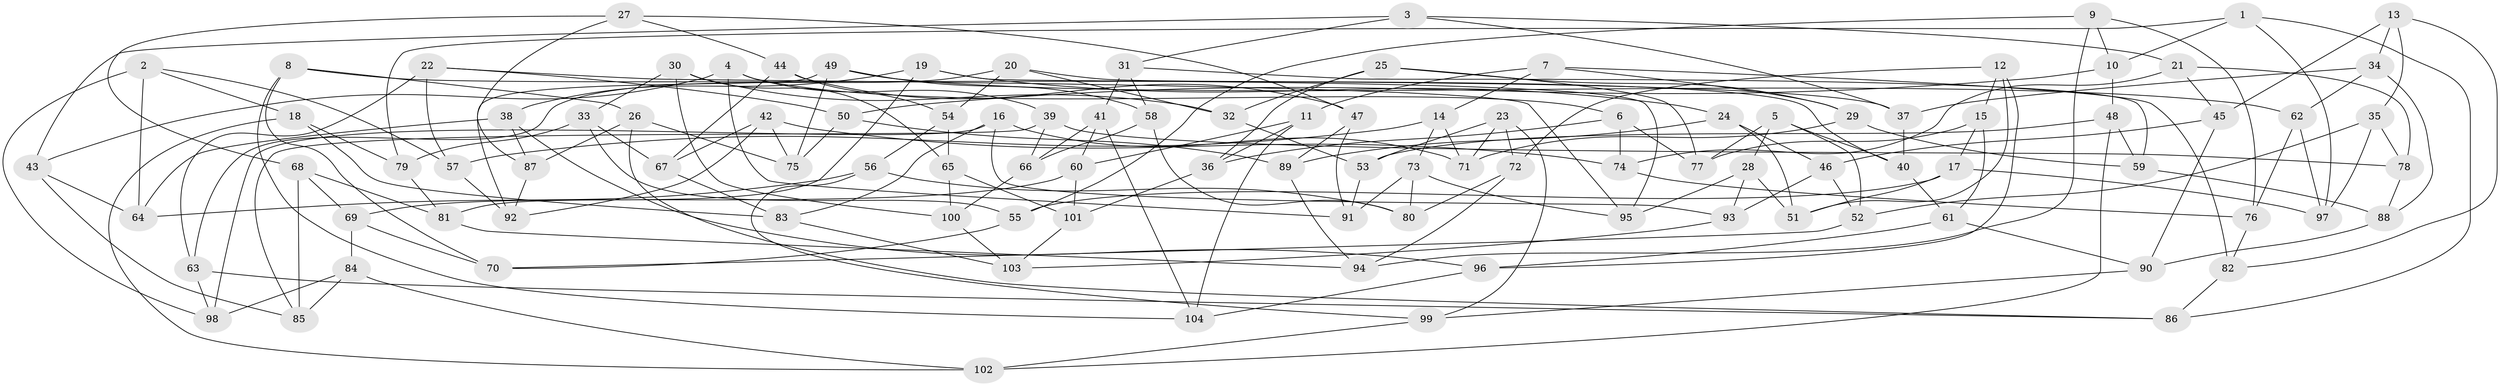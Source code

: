 // coarse degree distribution, {6: 0.5396825396825397, 4: 0.3333333333333333, 5: 0.09523809523809523, 3: 0.031746031746031744}
// Generated by graph-tools (version 1.1) at 2025/24/03/03/25 07:24:27]
// undirected, 104 vertices, 208 edges
graph export_dot {
graph [start="1"]
  node [color=gray90,style=filled];
  1;
  2;
  3;
  4;
  5;
  6;
  7;
  8;
  9;
  10;
  11;
  12;
  13;
  14;
  15;
  16;
  17;
  18;
  19;
  20;
  21;
  22;
  23;
  24;
  25;
  26;
  27;
  28;
  29;
  30;
  31;
  32;
  33;
  34;
  35;
  36;
  37;
  38;
  39;
  40;
  41;
  42;
  43;
  44;
  45;
  46;
  47;
  48;
  49;
  50;
  51;
  52;
  53;
  54;
  55;
  56;
  57;
  58;
  59;
  60;
  61;
  62;
  63;
  64;
  65;
  66;
  67;
  68;
  69;
  70;
  71;
  72;
  73;
  74;
  75;
  76;
  77;
  78;
  79;
  80;
  81;
  82;
  83;
  84;
  85;
  86;
  87;
  88;
  89;
  90;
  91;
  92;
  93;
  94;
  95;
  96;
  97;
  98;
  99;
  100;
  101;
  102;
  103;
  104;
  1 -- 86;
  1 -- 97;
  1 -- 79;
  1 -- 10;
  2 -- 57;
  2 -- 98;
  2 -- 18;
  2 -- 64;
  3 -- 31;
  3 -- 43;
  3 -- 21;
  3 -- 37;
  4 -- 6;
  4 -- 43;
  4 -- 91;
  4 -- 39;
  5 -- 28;
  5 -- 52;
  5 -- 40;
  5 -- 77;
  6 -- 77;
  6 -- 74;
  6 -- 36;
  7 -- 82;
  7 -- 11;
  7 -- 14;
  7 -- 29;
  8 -- 104;
  8 -- 26;
  8 -- 70;
  8 -- 37;
  9 -- 76;
  9 -- 94;
  9 -- 10;
  9 -- 55;
  10 -- 50;
  10 -- 48;
  11 -- 36;
  11 -- 104;
  11 -- 60;
  12 -- 72;
  12 -- 96;
  12 -- 51;
  12 -- 15;
  13 -- 35;
  13 -- 82;
  13 -- 34;
  13 -- 45;
  14 -- 71;
  14 -- 73;
  14 -- 57;
  15 -- 61;
  15 -- 77;
  15 -- 17;
  16 -- 93;
  16 -- 98;
  16 -- 71;
  16 -- 83;
  17 -- 55;
  17 -- 97;
  17 -- 51;
  18 -- 79;
  18 -- 102;
  18 -- 83;
  19 -- 95;
  19 -- 24;
  19 -- 38;
  19 -- 81;
  20 -- 40;
  20 -- 54;
  20 -- 63;
  20 -- 32;
  21 -- 78;
  21 -- 74;
  21 -- 45;
  22 -- 50;
  22 -- 63;
  22 -- 57;
  22 -- 95;
  23 -- 71;
  23 -- 53;
  23 -- 99;
  23 -- 72;
  24 -- 51;
  24 -- 46;
  24 -- 89;
  25 -- 36;
  25 -- 29;
  25 -- 32;
  25 -- 77;
  26 -- 75;
  26 -- 87;
  26 -- 86;
  27 -- 87;
  27 -- 68;
  27 -- 44;
  27 -- 47;
  28 -- 51;
  28 -- 93;
  28 -- 95;
  29 -- 71;
  29 -- 59;
  30 -- 32;
  30 -- 65;
  30 -- 100;
  30 -- 33;
  31 -- 59;
  31 -- 41;
  31 -- 58;
  32 -- 53;
  33 -- 67;
  33 -- 79;
  33 -- 55;
  34 -- 62;
  34 -- 37;
  34 -- 88;
  35 -- 97;
  35 -- 78;
  35 -- 52;
  36 -- 101;
  37 -- 40;
  38 -- 96;
  38 -- 64;
  38 -- 87;
  39 -- 66;
  39 -- 78;
  39 -- 85;
  40 -- 61;
  41 -- 66;
  41 -- 104;
  41 -- 60;
  42 -- 67;
  42 -- 92;
  42 -- 75;
  42 -- 74;
  43 -- 85;
  43 -- 64;
  44 -- 67;
  44 -- 47;
  44 -- 54;
  45 -- 90;
  45 -- 46;
  46 -- 52;
  46 -- 93;
  47 -- 91;
  47 -- 89;
  48 -- 102;
  48 -- 53;
  48 -- 59;
  49 -- 75;
  49 -- 62;
  49 -- 58;
  49 -- 92;
  50 -- 75;
  50 -- 89;
  52 -- 70;
  53 -- 91;
  54 -- 65;
  54 -- 56;
  55 -- 70;
  56 -- 99;
  56 -- 80;
  56 -- 64;
  57 -- 92;
  58 -- 66;
  58 -- 80;
  59 -- 88;
  60 -- 101;
  60 -- 69;
  61 -- 90;
  61 -- 96;
  62 -- 97;
  62 -- 76;
  63 -- 98;
  63 -- 86;
  65 -- 101;
  65 -- 100;
  66 -- 100;
  67 -- 83;
  68 -- 69;
  68 -- 81;
  68 -- 85;
  69 -- 84;
  69 -- 70;
  72 -- 80;
  72 -- 94;
  73 -- 80;
  73 -- 91;
  73 -- 95;
  74 -- 76;
  76 -- 82;
  78 -- 88;
  79 -- 81;
  81 -- 94;
  82 -- 86;
  83 -- 103;
  84 -- 98;
  84 -- 85;
  84 -- 102;
  87 -- 92;
  88 -- 90;
  89 -- 94;
  90 -- 99;
  93 -- 103;
  96 -- 104;
  99 -- 102;
  100 -- 103;
  101 -- 103;
}

